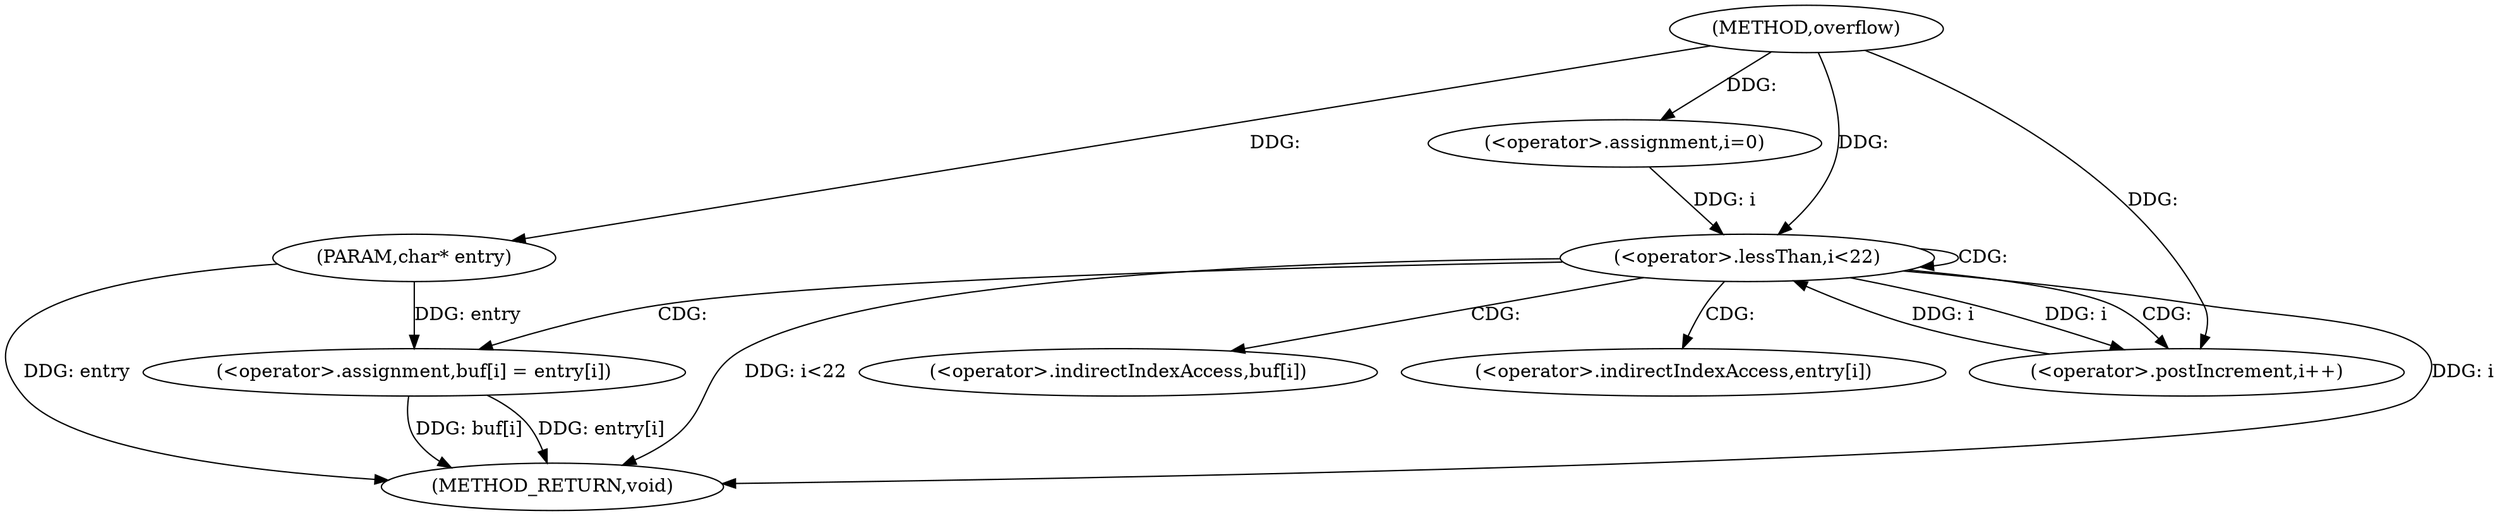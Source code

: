 digraph overflow {  
"1000113" [label = "(METHOD,overflow)" ]
"1000135" [label = "(METHOD_RETURN,void)" ]
"1000114" [label = "(PARAM,char* entry)" ]
"1000119" [label = "(<operator>.assignment,i=0)" ]
"1000122" [label = "(<operator>.lessThan,i<22)" ]
"1000125" [label = "(<operator>.postIncrement,i++)" ]
"1000128" [label = "(<operator>.assignment,buf[i] = entry[i])" ]
"1000129" [label = "(<operator>.indirectIndexAccess,buf[i])" ]
"1000132" [label = "(<operator>.indirectIndexAccess,entry[i])" ]
  "1000122" -> "1000135"  [ label = "DDG: i<22"] 
  "1000114" -> "1000135"  [ label = "DDG: entry"] 
  "1000128" -> "1000135"  [ label = "DDG: buf[i]"] 
  "1000122" -> "1000135"  [ label = "DDG: i"] 
  "1000128" -> "1000135"  [ label = "DDG: entry[i]"] 
  "1000113" -> "1000114"  [ label = "DDG: "] 
  "1000113" -> "1000119"  [ label = "DDG: "] 
  "1000119" -> "1000122"  [ label = "DDG: i"] 
  "1000125" -> "1000122"  [ label = "DDG: i"] 
  "1000113" -> "1000122"  [ label = "DDG: "] 
  "1000122" -> "1000125"  [ label = "DDG: i"] 
  "1000113" -> "1000125"  [ label = "DDG: "] 
  "1000114" -> "1000128"  [ label = "DDG: entry"] 
  "1000122" -> "1000132"  [ label = "CDG: "] 
  "1000122" -> "1000129"  [ label = "CDG: "] 
  "1000122" -> "1000128"  [ label = "CDG: "] 
  "1000122" -> "1000125"  [ label = "CDG: "] 
  "1000122" -> "1000122"  [ label = "CDG: "] 
}
